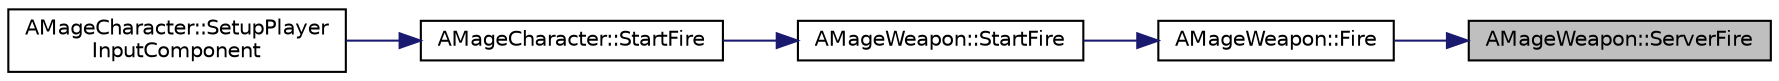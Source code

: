 digraph "AMageWeapon::ServerFire"
{
 // LATEX_PDF_SIZE
  edge [fontname="Helvetica",fontsize="10",labelfontname="Helvetica",labelfontsize="10"];
  node [fontname="Helvetica",fontsize="10",shape=record];
  rankdir="RL";
  Node1 [label="AMageWeapon::ServerFire",height=0.2,width=0.4,color="black", fillcolor="grey75", style="filled", fontcolor="black",tooltip=" "];
  Node1 -> Node2 [dir="back",color="midnightblue",fontsize="10",style="solid",fontname="Helvetica"];
  Node2 [label="AMageWeapon::Fire",height=0.2,width=0.4,color="black", fillcolor="white", style="filled",URL="$class_a_mage_weapon.html#ae4aece5fc0aa4d88196e2b9511bfcb27",tooltip=" "];
  Node2 -> Node3 [dir="back",color="midnightblue",fontsize="10",style="solid",fontname="Helvetica"];
  Node3 [label="AMageWeapon::StartFire",height=0.2,width=0.4,color="black", fillcolor="white", style="filled",URL="$class_a_mage_weapon.html#a2d014f083825172c2ff84177a41f75c3",tooltip=" "];
  Node3 -> Node4 [dir="back",color="midnightblue",fontsize="10",style="solid",fontname="Helvetica"];
  Node4 [label="AMageCharacter::StartFire",height=0.2,width=0.4,color="black", fillcolor="white", style="filled",URL="$class_a_mage_character.html#a5b3995caa492a982b829b4c39aa2a19e",tooltip=" "];
  Node4 -> Node5 [dir="back",color="midnightblue",fontsize="10",style="solid",fontname="Helvetica"];
  Node5 [label="AMageCharacter::SetupPlayer\lInputComponent",height=0.2,width=0.4,color="black", fillcolor="white", style="filled",URL="$class_a_mage_character.html#a383940e122281866679cf669d3eb3d08",tooltip=" "];
}

